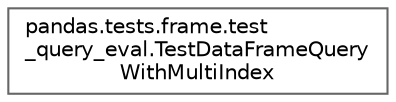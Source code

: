 digraph "Graphical Class Hierarchy"
{
 // LATEX_PDF_SIZE
  bgcolor="transparent";
  edge [fontname=Helvetica,fontsize=10,labelfontname=Helvetica,labelfontsize=10];
  node [fontname=Helvetica,fontsize=10,shape=box,height=0.2,width=0.4];
  rankdir="LR";
  Node0 [id="Node000000",label="pandas.tests.frame.test\l_query_eval.TestDataFrameQuery\lWithMultiIndex",height=0.2,width=0.4,color="grey40", fillcolor="white", style="filled",URL="$dc/d8b/classpandas_1_1tests_1_1frame_1_1test__query__eval_1_1TestDataFrameQueryWithMultiIndex.html",tooltip=" "];
}
